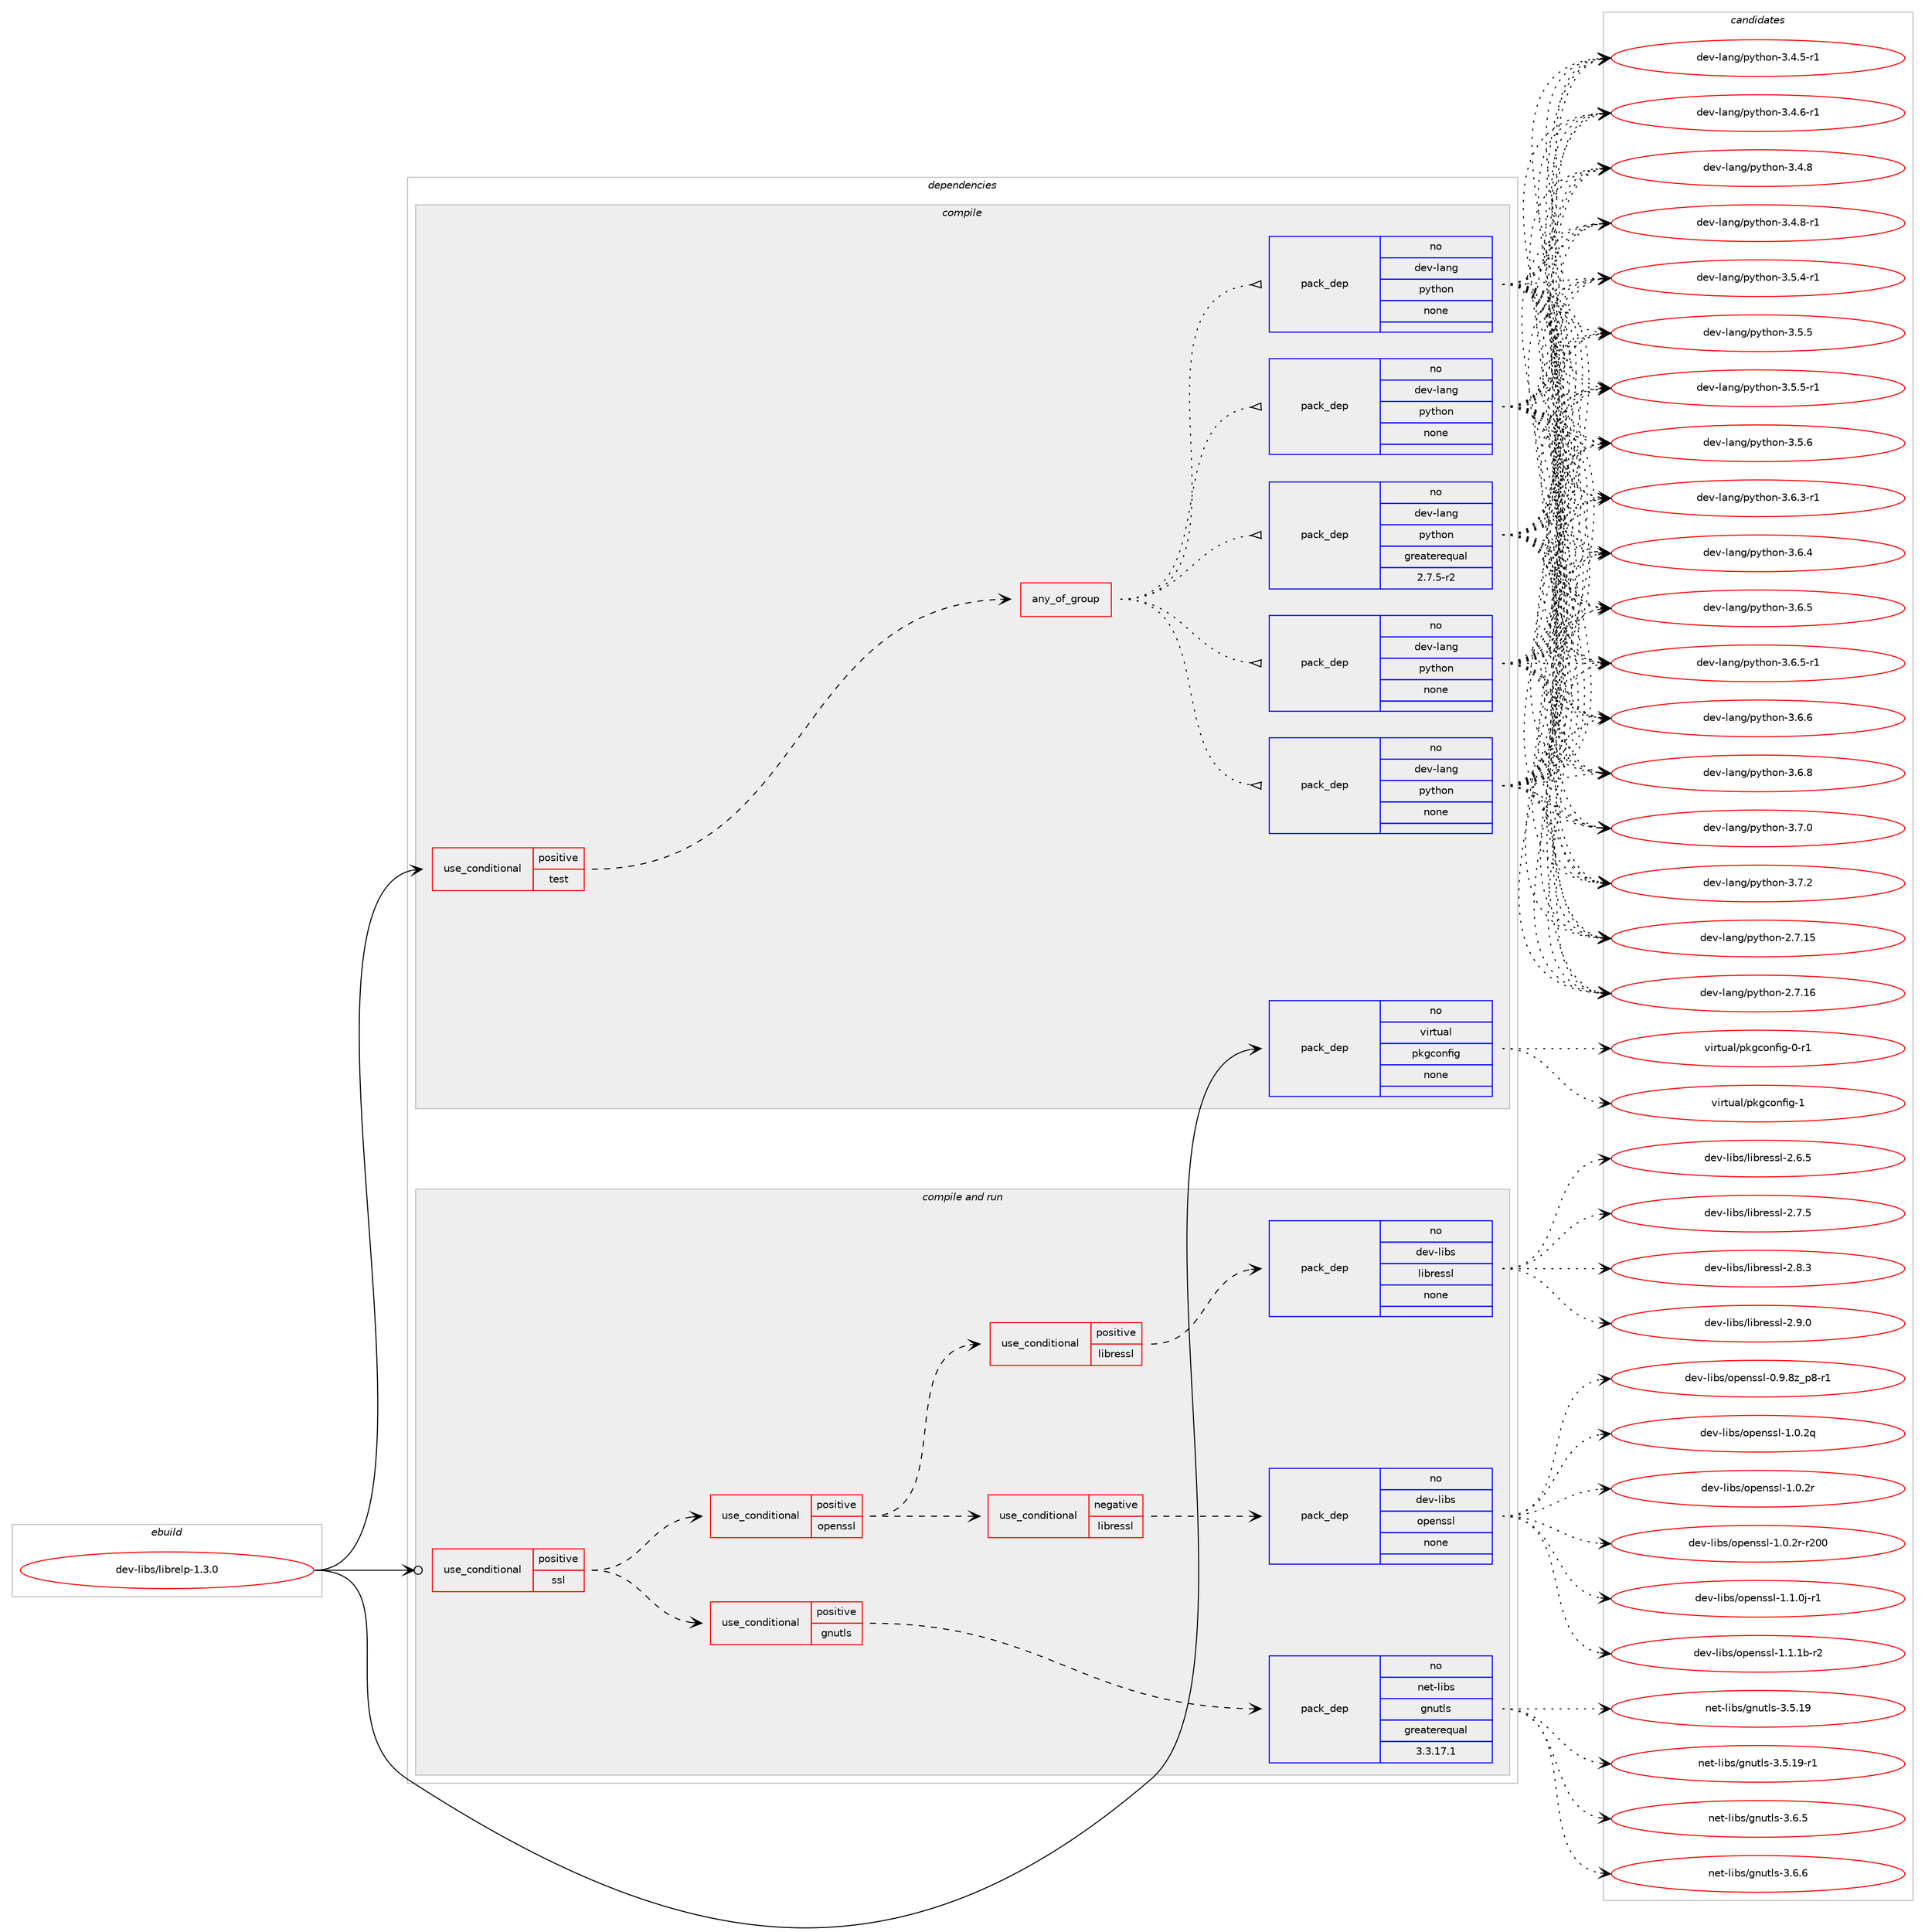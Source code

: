digraph prolog {

# *************
# Graph options
# *************

newrank=true;
concentrate=true;
compound=true;
graph [rankdir=LR,fontname=Helvetica,fontsize=10,ranksep=1.5];#, ranksep=2.5, nodesep=0.2];
edge  [arrowhead=vee];
node  [fontname=Helvetica,fontsize=10];

# **********
# The ebuild
# **********

subgraph cluster_leftcol {
color=gray;
rank=same;
label=<<i>ebuild</i>>;
id [label="dev-libs/librelp-1.3.0", color=red, width=4, href="../dev-libs/librelp-1.3.0.svg"];
}

# ****************
# The dependencies
# ****************

subgraph cluster_midcol {
color=gray;
label=<<i>dependencies</i>>;
subgraph cluster_compile {
fillcolor="#eeeeee";
style=filled;
label=<<i>compile</i>>;
subgraph cond366372 {
dependency1369560 [label=<<TABLE BORDER="0" CELLBORDER="1" CELLSPACING="0" CELLPADDING="4"><TR><TD ROWSPAN="3" CELLPADDING="10">use_conditional</TD></TR><TR><TD>positive</TD></TR><TR><TD>test</TD></TR></TABLE>>, shape=none, color=red];
subgraph any22314 {
dependency1369561 [label=<<TABLE BORDER="0" CELLBORDER="1" CELLSPACING="0" CELLPADDING="4"><TR><TD CELLPADDING="10">any_of_group</TD></TR></TABLE>>, shape=none, color=red];subgraph pack980312 {
dependency1369562 [label=<<TABLE BORDER="0" CELLBORDER="1" CELLSPACING="0" CELLPADDING="4" WIDTH="220"><TR><TD ROWSPAN="6" CELLPADDING="30">pack_dep</TD></TR><TR><TD WIDTH="110">no</TD></TR><TR><TD>dev-lang</TD></TR><TR><TD>python</TD></TR><TR><TD>none</TD></TR><TR><TD></TD></TR></TABLE>>, shape=none, color=blue];
}
dependency1369561:e -> dependency1369562:w [weight=20,style="dotted",arrowhead="oinv"];
subgraph pack980313 {
dependency1369563 [label=<<TABLE BORDER="0" CELLBORDER="1" CELLSPACING="0" CELLPADDING="4" WIDTH="220"><TR><TD ROWSPAN="6" CELLPADDING="30">pack_dep</TD></TR><TR><TD WIDTH="110">no</TD></TR><TR><TD>dev-lang</TD></TR><TR><TD>python</TD></TR><TR><TD>none</TD></TR><TR><TD></TD></TR></TABLE>>, shape=none, color=blue];
}
dependency1369561:e -> dependency1369563:w [weight=20,style="dotted",arrowhead="oinv"];
subgraph pack980314 {
dependency1369564 [label=<<TABLE BORDER="0" CELLBORDER="1" CELLSPACING="0" CELLPADDING="4" WIDTH="220"><TR><TD ROWSPAN="6" CELLPADDING="30">pack_dep</TD></TR><TR><TD WIDTH="110">no</TD></TR><TR><TD>dev-lang</TD></TR><TR><TD>python</TD></TR><TR><TD>none</TD></TR><TR><TD></TD></TR></TABLE>>, shape=none, color=blue];
}
dependency1369561:e -> dependency1369564:w [weight=20,style="dotted",arrowhead="oinv"];
subgraph pack980315 {
dependency1369565 [label=<<TABLE BORDER="0" CELLBORDER="1" CELLSPACING="0" CELLPADDING="4" WIDTH="220"><TR><TD ROWSPAN="6" CELLPADDING="30">pack_dep</TD></TR><TR><TD WIDTH="110">no</TD></TR><TR><TD>dev-lang</TD></TR><TR><TD>python</TD></TR><TR><TD>none</TD></TR><TR><TD></TD></TR></TABLE>>, shape=none, color=blue];
}
dependency1369561:e -> dependency1369565:w [weight=20,style="dotted",arrowhead="oinv"];
subgraph pack980316 {
dependency1369566 [label=<<TABLE BORDER="0" CELLBORDER="1" CELLSPACING="0" CELLPADDING="4" WIDTH="220"><TR><TD ROWSPAN="6" CELLPADDING="30">pack_dep</TD></TR><TR><TD WIDTH="110">no</TD></TR><TR><TD>dev-lang</TD></TR><TR><TD>python</TD></TR><TR><TD>greaterequal</TD></TR><TR><TD>2.7.5-r2</TD></TR></TABLE>>, shape=none, color=blue];
}
dependency1369561:e -> dependency1369566:w [weight=20,style="dotted",arrowhead="oinv"];
}
dependency1369560:e -> dependency1369561:w [weight=20,style="dashed",arrowhead="vee"];
}
id:e -> dependency1369560:w [weight=20,style="solid",arrowhead="vee"];
subgraph pack980317 {
dependency1369567 [label=<<TABLE BORDER="0" CELLBORDER="1" CELLSPACING="0" CELLPADDING="4" WIDTH="220"><TR><TD ROWSPAN="6" CELLPADDING="30">pack_dep</TD></TR><TR><TD WIDTH="110">no</TD></TR><TR><TD>virtual</TD></TR><TR><TD>pkgconfig</TD></TR><TR><TD>none</TD></TR><TR><TD></TD></TR></TABLE>>, shape=none, color=blue];
}
id:e -> dependency1369567:w [weight=20,style="solid",arrowhead="vee"];
}
subgraph cluster_compileandrun {
fillcolor="#eeeeee";
style=filled;
label=<<i>compile and run</i>>;
subgraph cond366373 {
dependency1369568 [label=<<TABLE BORDER="0" CELLBORDER="1" CELLSPACING="0" CELLPADDING="4"><TR><TD ROWSPAN="3" CELLPADDING="10">use_conditional</TD></TR><TR><TD>positive</TD></TR><TR><TD>ssl</TD></TR></TABLE>>, shape=none, color=red];
subgraph cond366374 {
dependency1369569 [label=<<TABLE BORDER="0" CELLBORDER="1" CELLSPACING="0" CELLPADDING="4"><TR><TD ROWSPAN="3" CELLPADDING="10">use_conditional</TD></TR><TR><TD>positive</TD></TR><TR><TD>gnutls</TD></TR></TABLE>>, shape=none, color=red];
subgraph pack980318 {
dependency1369570 [label=<<TABLE BORDER="0" CELLBORDER="1" CELLSPACING="0" CELLPADDING="4" WIDTH="220"><TR><TD ROWSPAN="6" CELLPADDING="30">pack_dep</TD></TR><TR><TD WIDTH="110">no</TD></TR><TR><TD>net-libs</TD></TR><TR><TD>gnutls</TD></TR><TR><TD>greaterequal</TD></TR><TR><TD>3.3.17.1</TD></TR></TABLE>>, shape=none, color=blue];
}
dependency1369569:e -> dependency1369570:w [weight=20,style="dashed",arrowhead="vee"];
}
dependency1369568:e -> dependency1369569:w [weight=20,style="dashed",arrowhead="vee"];
subgraph cond366375 {
dependency1369571 [label=<<TABLE BORDER="0" CELLBORDER="1" CELLSPACING="0" CELLPADDING="4"><TR><TD ROWSPAN="3" CELLPADDING="10">use_conditional</TD></TR><TR><TD>positive</TD></TR><TR><TD>openssl</TD></TR></TABLE>>, shape=none, color=red];
subgraph cond366376 {
dependency1369572 [label=<<TABLE BORDER="0" CELLBORDER="1" CELLSPACING="0" CELLPADDING="4"><TR><TD ROWSPAN="3" CELLPADDING="10">use_conditional</TD></TR><TR><TD>negative</TD></TR><TR><TD>libressl</TD></TR></TABLE>>, shape=none, color=red];
subgraph pack980319 {
dependency1369573 [label=<<TABLE BORDER="0" CELLBORDER="1" CELLSPACING="0" CELLPADDING="4" WIDTH="220"><TR><TD ROWSPAN="6" CELLPADDING="30">pack_dep</TD></TR><TR><TD WIDTH="110">no</TD></TR><TR><TD>dev-libs</TD></TR><TR><TD>openssl</TD></TR><TR><TD>none</TD></TR><TR><TD></TD></TR></TABLE>>, shape=none, color=blue];
}
dependency1369572:e -> dependency1369573:w [weight=20,style="dashed",arrowhead="vee"];
}
dependency1369571:e -> dependency1369572:w [weight=20,style="dashed",arrowhead="vee"];
subgraph cond366377 {
dependency1369574 [label=<<TABLE BORDER="0" CELLBORDER="1" CELLSPACING="0" CELLPADDING="4"><TR><TD ROWSPAN="3" CELLPADDING="10">use_conditional</TD></TR><TR><TD>positive</TD></TR><TR><TD>libressl</TD></TR></TABLE>>, shape=none, color=red];
subgraph pack980320 {
dependency1369575 [label=<<TABLE BORDER="0" CELLBORDER="1" CELLSPACING="0" CELLPADDING="4" WIDTH="220"><TR><TD ROWSPAN="6" CELLPADDING="30">pack_dep</TD></TR><TR><TD WIDTH="110">no</TD></TR><TR><TD>dev-libs</TD></TR><TR><TD>libressl</TD></TR><TR><TD>none</TD></TR><TR><TD></TD></TR></TABLE>>, shape=none, color=blue];
}
dependency1369574:e -> dependency1369575:w [weight=20,style="dashed",arrowhead="vee"];
}
dependency1369571:e -> dependency1369574:w [weight=20,style="dashed",arrowhead="vee"];
}
dependency1369568:e -> dependency1369571:w [weight=20,style="dashed",arrowhead="vee"];
}
id:e -> dependency1369568:w [weight=20,style="solid",arrowhead="odotvee"];
}
subgraph cluster_run {
fillcolor="#eeeeee";
style=filled;
label=<<i>run</i>>;
}
}

# **************
# The candidates
# **************

subgraph cluster_choices {
rank=same;
color=gray;
label=<<i>candidates</i>>;

subgraph choice980312 {
color=black;
nodesep=1;
choice10010111845108971101034711212111610411111045504655464953 [label="dev-lang/python-2.7.15", color=red, width=4,href="../dev-lang/python-2.7.15.svg"];
choice10010111845108971101034711212111610411111045504655464954 [label="dev-lang/python-2.7.16", color=red, width=4,href="../dev-lang/python-2.7.16.svg"];
choice1001011184510897110103471121211161041111104551465246534511449 [label="dev-lang/python-3.4.5-r1", color=red, width=4,href="../dev-lang/python-3.4.5-r1.svg"];
choice1001011184510897110103471121211161041111104551465246544511449 [label="dev-lang/python-3.4.6-r1", color=red, width=4,href="../dev-lang/python-3.4.6-r1.svg"];
choice100101118451089711010347112121116104111110455146524656 [label="dev-lang/python-3.4.8", color=red, width=4,href="../dev-lang/python-3.4.8.svg"];
choice1001011184510897110103471121211161041111104551465246564511449 [label="dev-lang/python-3.4.8-r1", color=red, width=4,href="../dev-lang/python-3.4.8-r1.svg"];
choice1001011184510897110103471121211161041111104551465346524511449 [label="dev-lang/python-3.5.4-r1", color=red, width=4,href="../dev-lang/python-3.5.4-r1.svg"];
choice100101118451089711010347112121116104111110455146534653 [label="dev-lang/python-3.5.5", color=red, width=4,href="../dev-lang/python-3.5.5.svg"];
choice1001011184510897110103471121211161041111104551465346534511449 [label="dev-lang/python-3.5.5-r1", color=red, width=4,href="../dev-lang/python-3.5.5-r1.svg"];
choice100101118451089711010347112121116104111110455146534654 [label="dev-lang/python-3.5.6", color=red, width=4,href="../dev-lang/python-3.5.6.svg"];
choice1001011184510897110103471121211161041111104551465446514511449 [label="dev-lang/python-3.6.3-r1", color=red, width=4,href="../dev-lang/python-3.6.3-r1.svg"];
choice100101118451089711010347112121116104111110455146544652 [label="dev-lang/python-3.6.4", color=red, width=4,href="../dev-lang/python-3.6.4.svg"];
choice100101118451089711010347112121116104111110455146544653 [label="dev-lang/python-3.6.5", color=red, width=4,href="../dev-lang/python-3.6.5.svg"];
choice1001011184510897110103471121211161041111104551465446534511449 [label="dev-lang/python-3.6.5-r1", color=red, width=4,href="../dev-lang/python-3.6.5-r1.svg"];
choice100101118451089711010347112121116104111110455146544654 [label="dev-lang/python-3.6.6", color=red, width=4,href="../dev-lang/python-3.6.6.svg"];
choice100101118451089711010347112121116104111110455146544656 [label="dev-lang/python-3.6.8", color=red, width=4,href="../dev-lang/python-3.6.8.svg"];
choice100101118451089711010347112121116104111110455146554648 [label="dev-lang/python-3.7.0", color=red, width=4,href="../dev-lang/python-3.7.0.svg"];
choice100101118451089711010347112121116104111110455146554650 [label="dev-lang/python-3.7.2", color=red, width=4,href="../dev-lang/python-3.7.2.svg"];
dependency1369562:e -> choice10010111845108971101034711212111610411111045504655464953:w [style=dotted,weight="100"];
dependency1369562:e -> choice10010111845108971101034711212111610411111045504655464954:w [style=dotted,weight="100"];
dependency1369562:e -> choice1001011184510897110103471121211161041111104551465246534511449:w [style=dotted,weight="100"];
dependency1369562:e -> choice1001011184510897110103471121211161041111104551465246544511449:w [style=dotted,weight="100"];
dependency1369562:e -> choice100101118451089711010347112121116104111110455146524656:w [style=dotted,weight="100"];
dependency1369562:e -> choice1001011184510897110103471121211161041111104551465246564511449:w [style=dotted,weight="100"];
dependency1369562:e -> choice1001011184510897110103471121211161041111104551465346524511449:w [style=dotted,weight="100"];
dependency1369562:e -> choice100101118451089711010347112121116104111110455146534653:w [style=dotted,weight="100"];
dependency1369562:e -> choice1001011184510897110103471121211161041111104551465346534511449:w [style=dotted,weight="100"];
dependency1369562:e -> choice100101118451089711010347112121116104111110455146534654:w [style=dotted,weight="100"];
dependency1369562:e -> choice1001011184510897110103471121211161041111104551465446514511449:w [style=dotted,weight="100"];
dependency1369562:e -> choice100101118451089711010347112121116104111110455146544652:w [style=dotted,weight="100"];
dependency1369562:e -> choice100101118451089711010347112121116104111110455146544653:w [style=dotted,weight="100"];
dependency1369562:e -> choice1001011184510897110103471121211161041111104551465446534511449:w [style=dotted,weight="100"];
dependency1369562:e -> choice100101118451089711010347112121116104111110455146544654:w [style=dotted,weight="100"];
dependency1369562:e -> choice100101118451089711010347112121116104111110455146544656:w [style=dotted,weight="100"];
dependency1369562:e -> choice100101118451089711010347112121116104111110455146554648:w [style=dotted,weight="100"];
dependency1369562:e -> choice100101118451089711010347112121116104111110455146554650:w [style=dotted,weight="100"];
}
subgraph choice980313 {
color=black;
nodesep=1;
choice10010111845108971101034711212111610411111045504655464953 [label="dev-lang/python-2.7.15", color=red, width=4,href="../dev-lang/python-2.7.15.svg"];
choice10010111845108971101034711212111610411111045504655464954 [label="dev-lang/python-2.7.16", color=red, width=4,href="../dev-lang/python-2.7.16.svg"];
choice1001011184510897110103471121211161041111104551465246534511449 [label="dev-lang/python-3.4.5-r1", color=red, width=4,href="../dev-lang/python-3.4.5-r1.svg"];
choice1001011184510897110103471121211161041111104551465246544511449 [label="dev-lang/python-3.4.6-r1", color=red, width=4,href="../dev-lang/python-3.4.6-r1.svg"];
choice100101118451089711010347112121116104111110455146524656 [label="dev-lang/python-3.4.8", color=red, width=4,href="../dev-lang/python-3.4.8.svg"];
choice1001011184510897110103471121211161041111104551465246564511449 [label="dev-lang/python-3.4.8-r1", color=red, width=4,href="../dev-lang/python-3.4.8-r1.svg"];
choice1001011184510897110103471121211161041111104551465346524511449 [label="dev-lang/python-3.5.4-r1", color=red, width=4,href="../dev-lang/python-3.5.4-r1.svg"];
choice100101118451089711010347112121116104111110455146534653 [label="dev-lang/python-3.5.5", color=red, width=4,href="../dev-lang/python-3.5.5.svg"];
choice1001011184510897110103471121211161041111104551465346534511449 [label="dev-lang/python-3.5.5-r1", color=red, width=4,href="../dev-lang/python-3.5.5-r1.svg"];
choice100101118451089711010347112121116104111110455146534654 [label="dev-lang/python-3.5.6", color=red, width=4,href="../dev-lang/python-3.5.6.svg"];
choice1001011184510897110103471121211161041111104551465446514511449 [label="dev-lang/python-3.6.3-r1", color=red, width=4,href="../dev-lang/python-3.6.3-r1.svg"];
choice100101118451089711010347112121116104111110455146544652 [label="dev-lang/python-3.6.4", color=red, width=4,href="../dev-lang/python-3.6.4.svg"];
choice100101118451089711010347112121116104111110455146544653 [label="dev-lang/python-3.6.5", color=red, width=4,href="../dev-lang/python-3.6.5.svg"];
choice1001011184510897110103471121211161041111104551465446534511449 [label="dev-lang/python-3.6.5-r1", color=red, width=4,href="../dev-lang/python-3.6.5-r1.svg"];
choice100101118451089711010347112121116104111110455146544654 [label="dev-lang/python-3.6.6", color=red, width=4,href="../dev-lang/python-3.6.6.svg"];
choice100101118451089711010347112121116104111110455146544656 [label="dev-lang/python-3.6.8", color=red, width=4,href="../dev-lang/python-3.6.8.svg"];
choice100101118451089711010347112121116104111110455146554648 [label="dev-lang/python-3.7.0", color=red, width=4,href="../dev-lang/python-3.7.0.svg"];
choice100101118451089711010347112121116104111110455146554650 [label="dev-lang/python-3.7.2", color=red, width=4,href="../dev-lang/python-3.7.2.svg"];
dependency1369563:e -> choice10010111845108971101034711212111610411111045504655464953:w [style=dotted,weight="100"];
dependency1369563:e -> choice10010111845108971101034711212111610411111045504655464954:w [style=dotted,weight="100"];
dependency1369563:e -> choice1001011184510897110103471121211161041111104551465246534511449:w [style=dotted,weight="100"];
dependency1369563:e -> choice1001011184510897110103471121211161041111104551465246544511449:w [style=dotted,weight="100"];
dependency1369563:e -> choice100101118451089711010347112121116104111110455146524656:w [style=dotted,weight="100"];
dependency1369563:e -> choice1001011184510897110103471121211161041111104551465246564511449:w [style=dotted,weight="100"];
dependency1369563:e -> choice1001011184510897110103471121211161041111104551465346524511449:w [style=dotted,weight="100"];
dependency1369563:e -> choice100101118451089711010347112121116104111110455146534653:w [style=dotted,weight="100"];
dependency1369563:e -> choice1001011184510897110103471121211161041111104551465346534511449:w [style=dotted,weight="100"];
dependency1369563:e -> choice100101118451089711010347112121116104111110455146534654:w [style=dotted,weight="100"];
dependency1369563:e -> choice1001011184510897110103471121211161041111104551465446514511449:w [style=dotted,weight="100"];
dependency1369563:e -> choice100101118451089711010347112121116104111110455146544652:w [style=dotted,weight="100"];
dependency1369563:e -> choice100101118451089711010347112121116104111110455146544653:w [style=dotted,weight="100"];
dependency1369563:e -> choice1001011184510897110103471121211161041111104551465446534511449:w [style=dotted,weight="100"];
dependency1369563:e -> choice100101118451089711010347112121116104111110455146544654:w [style=dotted,weight="100"];
dependency1369563:e -> choice100101118451089711010347112121116104111110455146544656:w [style=dotted,weight="100"];
dependency1369563:e -> choice100101118451089711010347112121116104111110455146554648:w [style=dotted,weight="100"];
dependency1369563:e -> choice100101118451089711010347112121116104111110455146554650:w [style=dotted,weight="100"];
}
subgraph choice980314 {
color=black;
nodesep=1;
choice10010111845108971101034711212111610411111045504655464953 [label="dev-lang/python-2.7.15", color=red, width=4,href="../dev-lang/python-2.7.15.svg"];
choice10010111845108971101034711212111610411111045504655464954 [label="dev-lang/python-2.7.16", color=red, width=4,href="../dev-lang/python-2.7.16.svg"];
choice1001011184510897110103471121211161041111104551465246534511449 [label="dev-lang/python-3.4.5-r1", color=red, width=4,href="../dev-lang/python-3.4.5-r1.svg"];
choice1001011184510897110103471121211161041111104551465246544511449 [label="dev-lang/python-3.4.6-r1", color=red, width=4,href="../dev-lang/python-3.4.6-r1.svg"];
choice100101118451089711010347112121116104111110455146524656 [label="dev-lang/python-3.4.8", color=red, width=4,href="../dev-lang/python-3.4.8.svg"];
choice1001011184510897110103471121211161041111104551465246564511449 [label="dev-lang/python-3.4.8-r1", color=red, width=4,href="../dev-lang/python-3.4.8-r1.svg"];
choice1001011184510897110103471121211161041111104551465346524511449 [label="dev-lang/python-3.5.4-r1", color=red, width=4,href="../dev-lang/python-3.5.4-r1.svg"];
choice100101118451089711010347112121116104111110455146534653 [label="dev-lang/python-3.5.5", color=red, width=4,href="../dev-lang/python-3.5.5.svg"];
choice1001011184510897110103471121211161041111104551465346534511449 [label="dev-lang/python-3.5.5-r1", color=red, width=4,href="../dev-lang/python-3.5.5-r1.svg"];
choice100101118451089711010347112121116104111110455146534654 [label="dev-lang/python-3.5.6", color=red, width=4,href="../dev-lang/python-3.5.6.svg"];
choice1001011184510897110103471121211161041111104551465446514511449 [label="dev-lang/python-3.6.3-r1", color=red, width=4,href="../dev-lang/python-3.6.3-r1.svg"];
choice100101118451089711010347112121116104111110455146544652 [label="dev-lang/python-3.6.4", color=red, width=4,href="../dev-lang/python-3.6.4.svg"];
choice100101118451089711010347112121116104111110455146544653 [label="dev-lang/python-3.6.5", color=red, width=4,href="../dev-lang/python-3.6.5.svg"];
choice1001011184510897110103471121211161041111104551465446534511449 [label="dev-lang/python-3.6.5-r1", color=red, width=4,href="../dev-lang/python-3.6.5-r1.svg"];
choice100101118451089711010347112121116104111110455146544654 [label="dev-lang/python-3.6.6", color=red, width=4,href="../dev-lang/python-3.6.6.svg"];
choice100101118451089711010347112121116104111110455146544656 [label="dev-lang/python-3.6.8", color=red, width=4,href="../dev-lang/python-3.6.8.svg"];
choice100101118451089711010347112121116104111110455146554648 [label="dev-lang/python-3.7.0", color=red, width=4,href="../dev-lang/python-3.7.0.svg"];
choice100101118451089711010347112121116104111110455146554650 [label="dev-lang/python-3.7.2", color=red, width=4,href="../dev-lang/python-3.7.2.svg"];
dependency1369564:e -> choice10010111845108971101034711212111610411111045504655464953:w [style=dotted,weight="100"];
dependency1369564:e -> choice10010111845108971101034711212111610411111045504655464954:w [style=dotted,weight="100"];
dependency1369564:e -> choice1001011184510897110103471121211161041111104551465246534511449:w [style=dotted,weight="100"];
dependency1369564:e -> choice1001011184510897110103471121211161041111104551465246544511449:w [style=dotted,weight="100"];
dependency1369564:e -> choice100101118451089711010347112121116104111110455146524656:w [style=dotted,weight="100"];
dependency1369564:e -> choice1001011184510897110103471121211161041111104551465246564511449:w [style=dotted,weight="100"];
dependency1369564:e -> choice1001011184510897110103471121211161041111104551465346524511449:w [style=dotted,weight="100"];
dependency1369564:e -> choice100101118451089711010347112121116104111110455146534653:w [style=dotted,weight="100"];
dependency1369564:e -> choice1001011184510897110103471121211161041111104551465346534511449:w [style=dotted,weight="100"];
dependency1369564:e -> choice100101118451089711010347112121116104111110455146534654:w [style=dotted,weight="100"];
dependency1369564:e -> choice1001011184510897110103471121211161041111104551465446514511449:w [style=dotted,weight="100"];
dependency1369564:e -> choice100101118451089711010347112121116104111110455146544652:w [style=dotted,weight="100"];
dependency1369564:e -> choice100101118451089711010347112121116104111110455146544653:w [style=dotted,weight="100"];
dependency1369564:e -> choice1001011184510897110103471121211161041111104551465446534511449:w [style=dotted,weight="100"];
dependency1369564:e -> choice100101118451089711010347112121116104111110455146544654:w [style=dotted,weight="100"];
dependency1369564:e -> choice100101118451089711010347112121116104111110455146544656:w [style=dotted,weight="100"];
dependency1369564:e -> choice100101118451089711010347112121116104111110455146554648:w [style=dotted,weight="100"];
dependency1369564:e -> choice100101118451089711010347112121116104111110455146554650:w [style=dotted,weight="100"];
}
subgraph choice980315 {
color=black;
nodesep=1;
choice10010111845108971101034711212111610411111045504655464953 [label="dev-lang/python-2.7.15", color=red, width=4,href="../dev-lang/python-2.7.15.svg"];
choice10010111845108971101034711212111610411111045504655464954 [label="dev-lang/python-2.7.16", color=red, width=4,href="../dev-lang/python-2.7.16.svg"];
choice1001011184510897110103471121211161041111104551465246534511449 [label="dev-lang/python-3.4.5-r1", color=red, width=4,href="../dev-lang/python-3.4.5-r1.svg"];
choice1001011184510897110103471121211161041111104551465246544511449 [label="dev-lang/python-3.4.6-r1", color=red, width=4,href="../dev-lang/python-3.4.6-r1.svg"];
choice100101118451089711010347112121116104111110455146524656 [label="dev-lang/python-3.4.8", color=red, width=4,href="../dev-lang/python-3.4.8.svg"];
choice1001011184510897110103471121211161041111104551465246564511449 [label="dev-lang/python-3.4.8-r1", color=red, width=4,href="../dev-lang/python-3.4.8-r1.svg"];
choice1001011184510897110103471121211161041111104551465346524511449 [label="dev-lang/python-3.5.4-r1", color=red, width=4,href="../dev-lang/python-3.5.4-r1.svg"];
choice100101118451089711010347112121116104111110455146534653 [label="dev-lang/python-3.5.5", color=red, width=4,href="../dev-lang/python-3.5.5.svg"];
choice1001011184510897110103471121211161041111104551465346534511449 [label="dev-lang/python-3.5.5-r1", color=red, width=4,href="../dev-lang/python-3.5.5-r1.svg"];
choice100101118451089711010347112121116104111110455146534654 [label="dev-lang/python-3.5.6", color=red, width=4,href="../dev-lang/python-3.5.6.svg"];
choice1001011184510897110103471121211161041111104551465446514511449 [label="dev-lang/python-3.6.3-r1", color=red, width=4,href="../dev-lang/python-3.6.3-r1.svg"];
choice100101118451089711010347112121116104111110455146544652 [label="dev-lang/python-3.6.4", color=red, width=4,href="../dev-lang/python-3.6.4.svg"];
choice100101118451089711010347112121116104111110455146544653 [label="dev-lang/python-3.6.5", color=red, width=4,href="../dev-lang/python-3.6.5.svg"];
choice1001011184510897110103471121211161041111104551465446534511449 [label="dev-lang/python-3.6.5-r1", color=red, width=4,href="../dev-lang/python-3.6.5-r1.svg"];
choice100101118451089711010347112121116104111110455146544654 [label="dev-lang/python-3.6.6", color=red, width=4,href="../dev-lang/python-3.6.6.svg"];
choice100101118451089711010347112121116104111110455146544656 [label="dev-lang/python-3.6.8", color=red, width=4,href="../dev-lang/python-3.6.8.svg"];
choice100101118451089711010347112121116104111110455146554648 [label="dev-lang/python-3.7.0", color=red, width=4,href="../dev-lang/python-3.7.0.svg"];
choice100101118451089711010347112121116104111110455146554650 [label="dev-lang/python-3.7.2", color=red, width=4,href="../dev-lang/python-3.7.2.svg"];
dependency1369565:e -> choice10010111845108971101034711212111610411111045504655464953:w [style=dotted,weight="100"];
dependency1369565:e -> choice10010111845108971101034711212111610411111045504655464954:w [style=dotted,weight="100"];
dependency1369565:e -> choice1001011184510897110103471121211161041111104551465246534511449:w [style=dotted,weight="100"];
dependency1369565:e -> choice1001011184510897110103471121211161041111104551465246544511449:w [style=dotted,weight="100"];
dependency1369565:e -> choice100101118451089711010347112121116104111110455146524656:w [style=dotted,weight="100"];
dependency1369565:e -> choice1001011184510897110103471121211161041111104551465246564511449:w [style=dotted,weight="100"];
dependency1369565:e -> choice1001011184510897110103471121211161041111104551465346524511449:w [style=dotted,weight="100"];
dependency1369565:e -> choice100101118451089711010347112121116104111110455146534653:w [style=dotted,weight="100"];
dependency1369565:e -> choice1001011184510897110103471121211161041111104551465346534511449:w [style=dotted,weight="100"];
dependency1369565:e -> choice100101118451089711010347112121116104111110455146534654:w [style=dotted,weight="100"];
dependency1369565:e -> choice1001011184510897110103471121211161041111104551465446514511449:w [style=dotted,weight="100"];
dependency1369565:e -> choice100101118451089711010347112121116104111110455146544652:w [style=dotted,weight="100"];
dependency1369565:e -> choice100101118451089711010347112121116104111110455146544653:w [style=dotted,weight="100"];
dependency1369565:e -> choice1001011184510897110103471121211161041111104551465446534511449:w [style=dotted,weight="100"];
dependency1369565:e -> choice100101118451089711010347112121116104111110455146544654:w [style=dotted,weight="100"];
dependency1369565:e -> choice100101118451089711010347112121116104111110455146544656:w [style=dotted,weight="100"];
dependency1369565:e -> choice100101118451089711010347112121116104111110455146554648:w [style=dotted,weight="100"];
dependency1369565:e -> choice100101118451089711010347112121116104111110455146554650:w [style=dotted,weight="100"];
}
subgraph choice980316 {
color=black;
nodesep=1;
choice10010111845108971101034711212111610411111045504655464953 [label="dev-lang/python-2.7.15", color=red, width=4,href="../dev-lang/python-2.7.15.svg"];
choice10010111845108971101034711212111610411111045504655464954 [label="dev-lang/python-2.7.16", color=red, width=4,href="../dev-lang/python-2.7.16.svg"];
choice1001011184510897110103471121211161041111104551465246534511449 [label="dev-lang/python-3.4.5-r1", color=red, width=4,href="../dev-lang/python-3.4.5-r1.svg"];
choice1001011184510897110103471121211161041111104551465246544511449 [label="dev-lang/python-3.4.6-r1", color=red, width=4,href="../dev-lang/python-3.4.6-r1.svg"];
choice100101118451089711010347112121116104111110455146524656 [label="dev-lang/python-3.4.8", color=red, width=4,href="../dev-lang/python-3.4.8.svg"];
choice1001011184510897110103471121211161041111104551465246564511449 [label="dev-lang/python-3.4.8-r1", color=red, width=4,href="../dev-lang/python-3.4.8-r1.svg"];
choice1001011184510897110103471121211161041111104551465346524511449 [label="dev-lang/python-3.5.4-r1", color=red, width=4,href="../dev-lang/python-3.5.4-r1.svg"];
choice100101118451089711010347112121116104111110455146534653 [label="dev-lang/python-3.5.5", color=red, width=4,href="../dev-lang/python-3.5.5.svg"];
choice1001011184510897110103471121211161041111104551465346534511449 [label="dev-lang/python-3.5.5-r1", color=red, width=4,href="../dev-lang/python-3.5.5-r1.svg"];
choice100101118451089711010347112121116104111110455146534654 [label="dev-lang/python-3.5.6", color=red, width=4,href="../dev-lang/python-3.5.6.svg"];
choice1001011184510897110103471121211161041111104551465446514511449 [label="dev-lang/python-3.6.3-r1", color=red, width=4,href="../dev-lang/python-3.6.3-r1.svg"];
choice100101118451089711010347112121116104111110455146544652 [label="dev-lang/python-3.6.4", color=red, width=4,href="../dev-lang/python-3.6.4.svg"];
choice100101118451089711010347112121116104111110455146544653 [label="dev-lang/python-3.6.5", color=red, width=4,href="../dev-lang/python-3.6.5.svg"];
choice1001011184510897110103471121211161041111104551465446534511449 [label="dev-lang/python-3.6.5-r1", color=red, width=4,href="../dev-lang/python-3.6.5-r1.svg"];
choice100101118451089711010347112121116104111110455146544654 [label="dev-lang/python-3.6.6", color=red, width=4,href="../dev-lang/python-3.6.6.svg"];
choice100101118451089711010347112121116104111110455146544656 [label="dev-lang/python-3.6.8", color=red, width=4,href="../dev-lang/python-3.6.8.svg"];
choice100101118451089711010347112121116104111110455146554648 [label="dev-lang/python-3.7.0", color=red, width=4,href="../dev-lang/python-3.7.0.svg"];
choice100101118451089711010347112121116104111110455146554650 [label="dev-lang/python-3.7.2", color=red, width=4,href="../dev-lang/python-3.7.2.svg"];
dependency1369566:e -> choice10010111845108971101034711212111610411111045504655464953:w [style=dotted,weight="100"];
dependency1369566:e -> choice10010111845108971101034711212111610411111045504655464954:w [style=dotted,weight="100"];
dependency1369566:e -> choice1001011184510897110103471121211161041111104551465246534511449:w [style=dotted,weight="100"];
dependency1369566:e -> choice1001011184510897110103471121211161041111104551465246544511449:w [style=dotted,weight="100"];
dependency1369566:e -> choice100101118451089711010347112121116104111110455146524656:w [style=dotted,weight="100"];
dependency1369566:e -> choice1001011184510897110103471121211161041111104551465246564511449:w [style=dotted,weight="100"];
dependency1369566:e -> choice1001011184510897110103471121211161041111104551465346524511449:w [style=dotted,weight="100"];
dependency1369566:e -> choice100101118451089711010347112121116104111110455146534653:w [style=dotted,weight="100"];
dependency1369566:e -> choice1001011184510897110103471121211161041111104551465346534511449:w [style=dotted,weight="100"];
dependency1369566:e -> choice100101118451089711010347112121116104111110455146534654:w [style=dotted,weight="100"];
dependency1369566:e -> choice1001011184510897110103471121211161041111104551465446514511449:w [style=dotted,weight="100"];
dependency1369566:e -> choice100101118451089711010347112121116104111110455146544652:w [style=dotted,weight="100"];
dependency1369566:e -> choice100101118451089711010347112121116104111110455146544653:w [style=dotted,weight="100"];
dependency1369566:e -> choice1001011184510897110103471121211161041111104551465446534511449:w [style=dotted,weight="100"];
dependency1369566:e -> choice100101118451089711010347112121116104111110455146544654:w [style=dotted,weight="100"];
dependency1369566:e -> choice100101118451089711010347112121116104111110455146544656:w [style=dotted,weight="100"];
dependency1369566:e -> choice100101118451089711010347112121116104111110455146554648:w [style=dotted,weight="100"];
dependency1369566:e -> choice100101118451089711010347112121116104111110455146554650:w [style=dotted,weight="100"];
}
subgraph choice980317 {
color=black;
nodesep=1;
choice11810511411611797108471121071039911111010210510345484511449 [label="virtual/pkgconfig-0-r1", color=red, width=4,href="../virtual/pkgconfig-0-r1.svg"];
choice1181051141161179710847112107103991111101021051034549 [label="virtual/pkgconfig-1", color=red, width=4,href="../virtual/pkgconfig-1.svg"];
dependency1369567:e -> choice11810511411611797108471121071039911111010210510345484511449:w [style=dotted,weight="100"];
dependency1369567:e -> choice1181051141161179710847112107103991111101021051034549:w [style=dotted,weight="100"];
}
subgraph choice980318 {
color=black;
nodesep=1;
choice11010111645108105981154710311011711610811545514653464957 [label="net-libs/gnutls-3.5.19", color=red, width=4,href="../net-libs/gnutls-3.5.19.svg"];
choice110101116451081059811547103110117116108115455146534649574511449 [label="net-libs/gnutls-3.5.19-r1", color=red, width=4,href="../net-libs/gnutls-3.5.19-r1.svg"];
choice110101116451081059811547103110117116108115455146544653 [label="net-libs/gnutls-3.6.5", color=red, width=4,href="../net-libs/gnutls-3.6.5.svg"];
choice110101116451081059811547103110117116108115455146544654 [label="net-libs/gnutls-3.6.6", color=red, width=4,href="../net-libs/gnutls-3.6.6.svg"];
dependency1369570:e -> choice11010111645108105981154710311011711610811545514653464957:w [style=dotted,weight="100"];
dependency1369570:e -> choice110101116451081059811547103110117116108115455146534649574511449:w [style=dotted,weight="100"];
dependency1369570:e -> choice110101116451081059811547103110117116108115455146544653:w [style=dotted,weight="100"];
dependency1369570:e -> choice110101116451081059811547103110117116108115455146544654:w [style=dotted,weight="100"];
}
subgraph choice980319 {
color=black;
nodesep=1;
choice10010111845108105981154711111210111011511510845484657465612295112564511449 [label="dev-libs/openssl-0.9.8z_p8-r1", color=red, width=4,href="../dev-libs/openssl-0.9.8z_p8-r1.svg"];
choice100101118451081059811547111112101110115115108454946484650113 [label="dev-libs/openssl-1.0.2q", color=red, width=4,href="../dev-libs/openssl-1.0.2q.svg"];
choice100101118451081059811547111112101110115115108454946484650114 [label="dev-libs/openssl-1.0.2r", color=red, width=4,href="../dev-libs/openssl-1.0.2r.svg"];
choice10010111845108105981154711111210111011511510845494648465011445114504848 [label="dev-libs/openssl-1.0.2r-r200", color=red, width=4,href="../dev-libs/openssl-1.0.2r-r200.svg"];
choice1001011184510810598115471111121011101151151084549464946481064511449 [label="dev-libs/openssl-1.1.0j-r1", color=red, width=4,href="../dev-libs/openssl-1.1.0j-r1.svg"];
choice100101118451081059811547111112101110115115108454946494649984511450 [label="dev-libs/openssl-1.1.1b-r2", color=red, width=4,href="../dev-libs/openssl-1.1.1b-r2.svg"];
dependency1369573:e -> choice10010111845108105981154711111210111011511510845484657465612295112564511449:w [style=dotted,weight="100"];
dependency1369573:e -> choice100101118451081059811547111112101110115115108454946484650113:w [style=dotted,weight="100"];
dependency1369573:e -> choice100101118451081059811547111112101110115115108454946484650114:w [style=dotted,weight="100"];
dependency1369573:e -> choice10010111845108105981154711111210111011511510845494648465011445114504848:w [style=dotted,weight="100"];
dependency1369573:e -> choice1001011184510810598115471111121011101151151084549464946481064511449:w [style=dotted,weight="100"];
dependency1369573:e -> choice100101118451081059811547111112101110115115108454946494649984511450:w [style=dotted,weight="100"];
}
subgraph choice980320 {
color=black;
nodesep=1;
choice10010111845108105981154710810598114101115115108455046544653 [label="dev-libs/libressl-2.6.5", color=red, width=4,href="../dev-libs/libressl-2.6.5.svg"];
choice10010111845108105981154710810598114101115115108455046554653 [label="dev-libs/libressl-2.7.5", color=red, width=4,href="../dev-libs/libressl-2.7.5.svg"];
choice10010111845108105981154710810598114101115115108455046564651 [label="dev-libs/libressl-2.8.3", color=red, width=4,href="../dev-libs/libressl-2.8.3.svg"];
choice10010111845108105981154710810598114101115115108455046574648 [label="dev-libs/libressl-2.9.0", color=red, width=4,href="../dev-libs/libressl-2.9.0.svg"];
dependency1369575:e -> choice10010111845108105981154710810598114101115115108455046544653:w [style=dotted,weight="100"];
dependency1369575:e -> choice10010111845108105981154710810598114101115115108455046554653:w [style=dotted,weight="100"];
dependency1369575:e -> choice10010111845108105981154710810598114101115115108455046564651:w [style=dotted,weight="100"];
dependency1369575:e -> choice10010111845108105981154710810598114101115115108455046574648:w [style=dotted,weight="100"];
}
}

}
